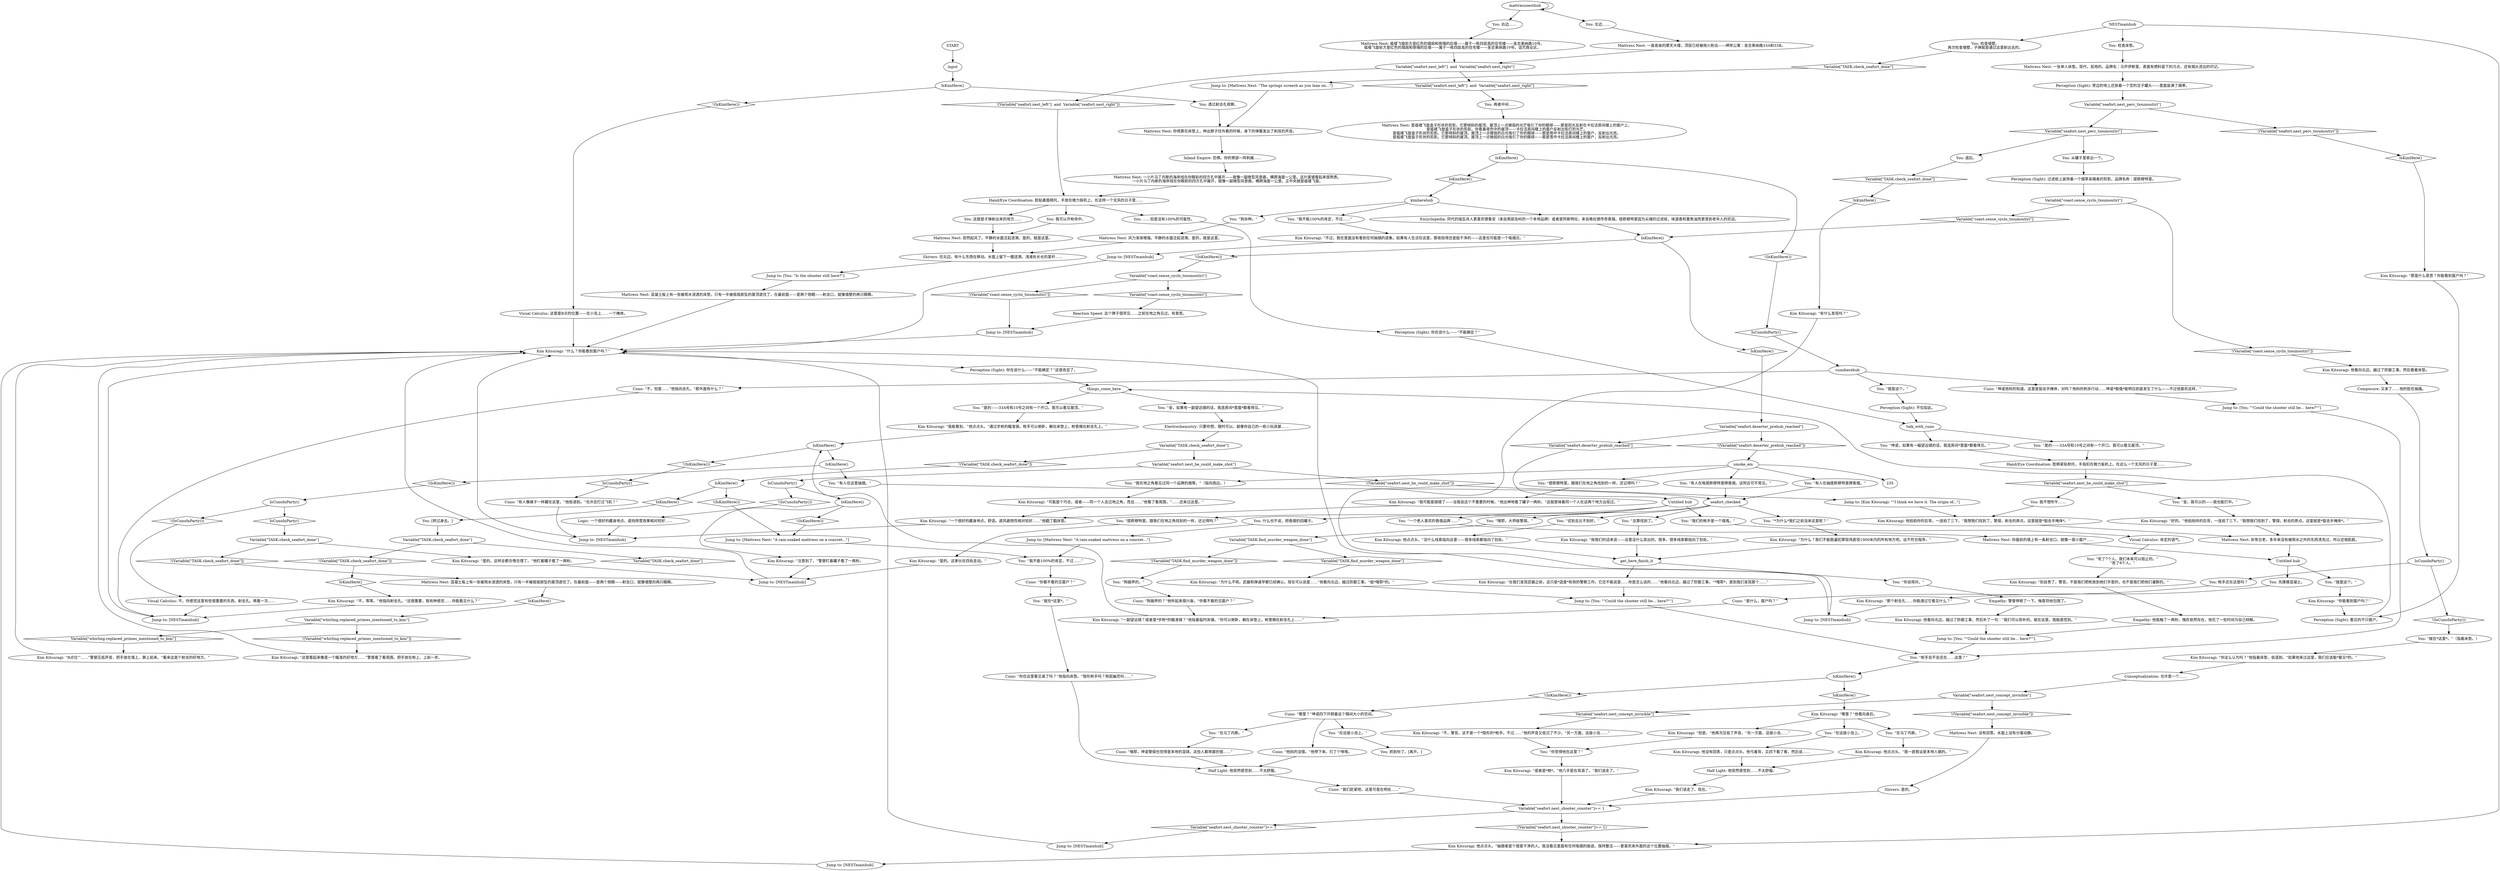# SEAFORT / MATTRESS NEST
# (in front of double embrasure looking over the bay, into whirling window, ends check island task, shot was made here)
# ==================================================
digraph G {
	  0 [label="START"];
	  1 [label="input"];
	  2 [label="Composure: 又来了……他的脸在抽搐。"];
	  3 [label="Jump to: [You: \"Is the shooter still here?\"]"];
	  4 [label="Logic: 一个很好的藏身地点。遮挡雨雪效果相对较好……"];
	  5 [label="Kim Kitsuragi: “这里看起来像是一个瞄准的好地方……”警督看了看周围，把手放在枪上，上前一步。"];
	  6 [label="You: “总算找到了。”"];
	  7 [label="You: ……但是没有100%的可能性。"];
	  8 [label="Shivers: 在北边，有什么东西在移动。水面上留下一圈涟漪。浅滩处长长的茎杆……"];
	  9 [label="You: “在这座小岛上。”"];
	  10 [label="Shivers: 是的。"];
	  11 [label="Cuno: “你在这里看见谁了吗？”他指向床垫。“隐形枪手吗？狗屁幽灵吗……”"];
	  12 [label="You: “坤诺，如果有一幅望远镜的话，我连房间*里面*都看得见。”"];
	  13 [label="Variable[\"seafort.deserter_prehub_reached\"]"];
	  14 [label="Variable[\"seafort.deserter_prehub_reached\"]", shape=diamond];
	  15 [label="!(Variable[\"seafort.deserter_prehub_reached\"])", shape=diamond];
	  16 [label="IsKimHere()"];
	  17 [label="IsKimHere()", shape=diamond];
	  18 [label="!(IsKimHere())", shape=diamond];
	  19 [label="Jump to: [NESTmainhub]"];
	  20 [label="Mattress Nest: 一座高耸的摩天大楼，顶层已经被炮火削去——岬岸公寓：圣吉莱纳路33A和33B。"];
	  21 [label="kimherehub"];
	  22 [label="You: “有人在抽提欧穆特里牌香烟。”"];
	  23 [label="Kim Kitsuragi: 他没有回答，只是点点头。他弓着背，又四下看了看，然后说……"];
	  24 [label="You: “你觉得他在这里？”"];
	  25 [label="You: “在马丁内斯。”"];
	  26 [label="You: “在这座小岛上。”"];
	  27 [label="You: “是的——33A号和10号之间有一个开口。我可以看见屋顶。”"];
	  28 [label="Kim Kitsuragi: “是的。这家伙在四处走动。”"];
	  29 [label="Mattress Nest: 是褴褛飞旋盒子形状的剪影。它那倾斜的屋顶。屋顶上一点微弱的光芒吸引了你的眼球——那是阳光反射在卡拉洁房间楼上的窗户上。\n是褴褛飞旋盒子形状的剪影。你看着夜色中的屋顶——卡拉洁房间楼上的窗户反射出街灯的光芒。\n是褴褛飞旋盒子形状的剪影。它那倾斜的屋顶。屋顶上一点微弱的白光吸引了你的眼球——那是雨中卡拉洁房间楼上的窗户，反射出光亮。\n是褴褛飞旋盒子形状的剪影。它那倾斜的屋顶。屋顶上一点微弱的白光吸引了你的眼球——那是雪中卡拉洁房间楼上的窗户，反射出光亮。"];
	  30 [label="You: 我不想吹牛……"];
	  31 [label="Jump to: [NESTmainhub]"];
	  32 [label="You: “哦耶。大师级警探。”"];
	  33 [label="Kim Kitsuragi: 他看向北边，越过了防御工事，然后补了一句：“我们可以弥补的。就在这里。我能感觉到。”"];
	  34 [label="IsKimHere()"];
	  35 [label="IsKimHere()", shape=diamond];
	  36 [label="!(IsKimHere())", shape=diamond];
	  37 [label="Kim Kitsuragi: “不，警官。这不是一个*隐形的*枪手。不过……”他的声音又低沉了不少。“另一方面，这座小岛……”"];
	  38 [label="You: “我们的枪手是一个烟鬼。”"];
	  39 [label="You: 先摸摸混凝土。"];
	  40 [label="You: 左边……"];
	  41 [label="Kim Kitsuragi: “你能看到窗户吗？”"];
	  42 [label="Kim Kitsuragi: “好的。”他拍拍你的后背，一连拍了三下。“我想我们找到了，警探。射击的原点。这里就是*狙击手掩体*。”"];
	  43 [label="Jump to: [NESTmainhub]"];
	  44 [label="You: “你说得对。”"];
	  45 [label="Kim Kitsuragi: “哪里？”他看向身后。"];
	  46 [label="Kim Kitsuragi: “或者是*她*。”他几乎是在耳语了。“我们该走了。”"];
	  47 [label="Kim Kitsuragi: “B点位'''……”警督压低声音，把手放在墙上，靠上前来。“看来这是个射击的好地方。”"];
	  48 [label="Kim Kitsuragi: “我能看到，”他点点头。“通过步枪的瞄准镜。枪手可以俯卧，躺在床垫上，枪管搁在射击孔上。”"];
	  49 [label="Kim Kitsuragi: 他点点头。“没什么线索指向这里——很多线索都指向了别处。”"];
	  50 [label="Cuno: “狗娘养的？”他听起来很兴奋。“你看不看的见窗户？”"];
	  51 [label="Visual Calculus: 不。你感觉这里有些很重要的东西。射击孔。再看一次……"];
	  52 [label="Jump to: [NESTmainhub]"];
	  53 [label="Kim Kitsuragi: “按我们的话来说——这里没什么突出的。很多，很多线索都指向了别处。”"];
	  54 [label="You: 检查床垫。"];
	  55 [label="You: 两者中间……"];
	  56 [label="You: “金，如果有一副望远镜的话，我连房间*里面*都看得见。”"];
	  57 [label="Variable[\"whirling.replaced_primes_mentioned_to_kim\"]"];
	  58 [label="Variable[\"whirling.replaced_primes_mentioned_to_kim\"]", shape=diamond];
	  59 [label="!(Variable[\"whirling.replaced_primes_mentioned_to_kim\"])", shape=diamond];
	  60 [label="You: “枪手会不会还在……这里？”"];
	  61 [label="Variable[\"seafort.nest_concept_invisible\"]"];
	  62 [label="Variable[\"seafort.nest_concept_invisible\"]", shape=diamond];
	  63 [label="!(Variable[\"seafort.nest_concept_invisible\"])", shape=diamond];
	  64 [label="You: “就是这个。”"];
	  65 [label="Untitled hub"];
	  66 [label="Jump to: [You: \"\"Could the shooter still be... here?\"\"]"];
	  67 [label="Variable[\"seafort.nest_shooter_counter\"]== 1"];
	  68 [label="Variable[\"seafort.nest_shooter_counter\"]== 1", shape=diamond];
	  69 [label="!(Variable[\"seafort.nest_shooter_counter\"]== 1)", shape=diamond];
	  70 [label="Mattress Nest: 你倚靠在床垫上，伸出脖子往外看的时候，身下的弹簧发出了刺耳的声音。"];
	  71 [label="You: 退后。"];
	  72 [label="You: 右边……"];
	  73 [label="smoke_em"];
	  74 [label="Kim Kitsuragi: “别自责了，警官。不是我们把枪放到他们手里的，也不是我们把他们灌醉的。”"];
	  75 [label="You: 我可以开枪命中。"];
	  76 [label="You: 这就是子弹射出来的地方……"];
	  77 [label="Conceptualization: 也许是一个……"];
	  78 [label="Kim Kitsuragi: 他点点头。“我一直假设是本地人做的。”"];
	  79 [label="Jump to: [Mattress Nest: \"A rain-soaked mattress on a concret...\"]"];
	  80 [label="Cuno: “哦耶，坤诺警探也觉得是本地的混球。这些人都卑鄙的很……”"];
	  81 [label="You: “提欧穆特里。跟我们在地之角找到的一样，还记得吗？”"];
	  82 [label="Jump to: [Mattress Nest: \"A rain-soaked mattress on a concret...\"]"];
	  83 [label="Perception (Sight): 看见的不只窗户。"];
	  84 [label="Variable[\"coast.sense_cyclo_tioumoutiri\"]"];
	  85 [label="Variable[\"coast.sense_cyclo_tioumoutiri\"]", shape=diamond];
	  86 [label="!(Variable[\"coast.sense_cyclo_tioumoutiri\"])", shape=diamond];
	  87 [label="Kim Kitsuragi: “不，等等。”他指向射击孔。“这很重要，我有种感觉……你能看见什么？”"];
	  88 [label="Kim Kitsuragi: 他拍拍你的后背，一连拍了三下。“我想我们找到了，警探。射击的原点。这里就是*狙击手掩体*。”"];
	  89 [label="IsKimHere()"];
	  90 [label="IsKimHere()", shape=diamond];
	  91 [label="!(IsKimHere())", shape=diamond];
	  92 [label="You: “在马丁内斯。”"];
	  93 [label="Kim Kitsuragi: “你这么认为吗？”他指着床垫，低语到。“如果他来过这里，我们应该能*看见*的。”"];
	  94 [label="Kim Kitsuragi: “我们该走了。现在。”"];
	  95 [label="cunoherehub"];
	  96 [label="Cuno: “哪里？”坤诺四下环顾着这个隔间大小的空间。"];
	  97 [label="Kim Kitsuragi: “为什么不呢。武器和弹道学都已经确认。现在可以说是……”他看向北边，越过防御工事。“挺*哦耶*的。”"];
	  98 [label="Jump to: [You: \"\"Could the shooter still be... here?\"\"]"];
	  99 [label="Mattress Nest: 一小片马丁内斯的海岸线在你眼前的四方孔中展开——就像一副微型风景画，横跨海面一公里。这片废墟看起来很熟悉。\n一小片马丁内斯的海岸线在你眼前的四方孔中展开，就像一副微型风景画，横跨海面一公里。正中央就是褴褛飞旋。"];
	  100 [label="Electrochemistry: 只要你想，随时可以。就像你自己的一栋小玩具屋……"];
	  101 [label="You: “*为什么*我们之前没来这里呢？”"];
	  102 [label="Visual Calculus: 这里是B点的位置——在小岛上……一个掩体。"];
	  103 [label="Perception (Sight): 旁边的地上还放着一个空的豆子罐头——里面装满了烟蒂。"];
	  104 [label="Variable[\"seafort.nest_perc_tioumoutiri\"]"];
	  105 [label="Variable[\"seafort.nest_perc_tioumoutiri\"]", shape=diamond];
	  106 [label="!(Variable[\"seafort.nest_perc_tioumoutiri\"])", shape=diamond];
	  107 [label="Jump to: [NESTmainhub]"];
	  108 [label="Kim Kitsuragi: “为什么？我们不能跑遍犯罪现场直径1000米内的所有地方吧。这不符合程序。”"];
	  109 [label="IsKimHere()"];
	  110 [label="IsKimHere()", shape=diamond];
	  111 [label="!(IsKimHere())", shape=diamond];
	  112 [label="Variable[\"coast.sense_cyclo_tioumoutiri\"]"];
	  113 [label="Variable[\"coast.sense_cyclo_tioumoutiri\"]", shape=diamond];
	  114 [label="!(Variable[\"coast.sense_cyclo_tioumoutiri\"])", shape=diamond];
	  115 [label="Variable[\"seafort.nest_left\"]  and  Variable[\"seafort.nest_right\"]"];
	  116 [label="Variable[\"seafort.nest_left\"]  and  Variable[\"seafort.nest_right\"]", shape=diamond];
	  117 [label="!(Variable[\"seafort.nest_left\"]  and  Variable[\"seafort.nest_right\"])", shape=diamond];
	  118 [label="Jump to: [NESTmainhub]"];
	  119 [label="things_come_here"];
	  120 [label="You: “有人在吸提欧穆特里牌香烟。这附近可不常见。”"];
	  121 [label="Kim Kitsuragi: “我可能是搞错了——当我说这个不重要的时候。”他出神地看了罐子一两秒。“这就意味着同一个人在这两个地方出现过。”"];
	  122 [label="Jump to: [Kim Kitsuragi: \"\"I think we have it. The origin of...\"]"];
	  123 [label="get_here_finish_it"];
	  124 [label="Cuno: “我们赶紧吧。这里可是在明处……”"];
	  125 [label="talk_with_cuno"];
	  126 [label="Untitled hub"];
	  127 [label="Perception (Sight): 过滤纸上装饰着一个烟草采摘者的剪影。品牌名称：提欧穆特里。"];
	  128 [label="Jump to: [NESTmainhub]"];
	  129 [label="You: “我在地之角看见过同一个品牌的烟蒂。”（指向西边。）"];
	  130 [label="Perception (Sight): 你在说什么——“不能确定？”这很肯定了。"];
	  131 [label="You: “迟到总比不到好。”"];
	  132 [label="Mattress Nest: 突然起风了。平静的水面泛起涟漪。是的，就是这里。"];
	  133 [label="Cuno: “有人像婊子一样藏在这里，”他低语到。“也许还打过飞机？”"];
	  134 [label="You: “一个老人喜欢的香烟品牌……”"];
	  135 [label="Reaction Speed: 这个牌子很罕见……之前在地之角见过。有意思。"];
	  136 [label="Jump to: [You: \"\"Could the shooter still be... here?\"\"]"];
	  137 [label="Mattress Nest: 一张单人床垫。现代，民用的。品牌名：马乔伊斯里。表面有燃料留下的污点，还有烟头烫出的印记。"];
	  138 [label="Mattress Nest: 褴褛飞旋前方是红色的烟囱和倒塌的后墙——属于一栋四层高的住宅楼——圣吉莱纳路10号。\n褴褛飞旋前方是红色的烟囱和倒塌的后墙——属于一栋四层高的住宅楼——圣吉莱纳路10号。诅咒商业区。"];
	  139 [label="You: “狗杂种。”"];
	  140 [label="Jump to: [NESTmainhub]"];
	  141 [label="IsCunoInParty()"];
	  142 [label="IsCunoInParty()", shape=diamond];
	  143 [label="!(IsCunoInParty())", shape=diamond];
	  144 [label="Variable[\"TASK.find_murder_weapon_done\"]"];
	  145 [label="Variable[\"TASK.find_murder_weapon_done\"]", shape=diamond];
	  146 [label="!(Variable[\"TASK.find_murder_weapon_done\"])", shape=diamond];
	  147 [label="Inland Empire: 恐惧。你的胃部一阵刺痛……"];
	  148 [label="You: “金，我可以的——我也能打中。”"];
	  149 [label="You: “提欧穆特里。跟我们在地之角找到的一样，还记得吗？”"];
	  150 [label="Kim Kitsuragi: “可能是个巧合。或者——同一个人去过地之角，而且……”他看了看周围，“……还来过这里。”"];
	  151 [label="Cuno: “你看不看的见窗户？”"];
	  152 [label="Jump to: [Mattress Nest: \"The springs screech as you lean on...\"]"];
	  153 [label="You: 从罐子里拿出一个。"];
	  154 [label="You: “我不能100%的肯定，不过……”"];
	  155 [label="You: “是的——33A号和10号之间有一个开口。我可以看见屋顶。”"];
	  156 [label="Variable[\"TASK.check_seafort_done\"]"];
	  157 [label="Variable[\"TASK.check_seafort_done\"]", shape=diamond];
	  158 [label="!(Variable[\"TASK.check_seafort_done\"])", shape=diamond];
	  159 [label="Kim Kitsuragi: “有什么发现吗？”"];
	  160 [label="You: 什么也不说，把香烟扔回罐子。"];
	  161 [label="Half Light: 他突然感觉到……不太舒服。"];
	  162 [label="Half Light: 他突然感觉到……不太舒服。"];
	  163 [label="You: 检查墙壁。\n再次检查墙壁，子弹就是通过这里射出去的。"];
	  164 [label="NESTmainhub"];
	  165 [label="Kim Kitsuragi: “什么？你能看到窗户吗？”"];
	  166 [label="Kim Kitsuragi: “不过，我在里面没有看到任何抽烟的迹象。如果有人生活在这里，那收拾得还是挺干净的——这里也可能是一个吸烟点。”"];
	  167 [label="Kim Kitsuragi: “一个很好的藏身地点。舒适。遮风避雨性相对较好……”他戳了戳床垫。"];
	  168 [label="Kim Kitsuragi: “那是什么意思？你能看到窗户吗？”"];
	  169 [label="Mattress Nest: 风力渐渐增强。平静的水面泛起涟漪。是的，就是这里。"];
	  170 [label="Perception (Sight): 你在说什么——“不能确定？”"];
	  171 [label="You: “就在*这里*。”"];
	  172 [label="Cuno: “他妈的没错。”他停下来。打了个哆嗦。"];
	  173 [label="You: 抓到你了。[离开。]"];
	  174 [label="mattressnesthub"];
	  175 [label="Hand/Eye Coordination: 脸贴着面颊托，手放在微力扳机上。在这样一个无风的日子里……"];
	  176 [label="You: “就在*这里*。”（指着床垫。）"];
	  177 [label="Kim Kitsuragi: “但是。”他再次压低了声音。“另一方面，这座小岛……”"];
	  178 [label="Mattress Nest: 没有回答。水面上没有分毫动静。"];
	  179 [label="Cuno: “是什么，窗户吗？”"];
	  180 [label="Perception (Sight): 不仅如此。"];
	  181 [label="Kim Kitsuragi: “一副望远镜？或者是*步枪*的瞄准镜？”他指着临时床铺。“你可以俯卧，躺在床垫上，枪管搁在射击孔上……”"];
	  182 [label="Variable[\"TASK.check_seafort_done\"]"];
	  183 [label="Variable[\"TASK.check_seafort_done\"]", shape=diamond];
	  184 [label="!(Variable[\"TASK.check_seafort_done\"])", shape=diamond];
	  185 [label="Variable[\"seafort.nest_he_could_make_shot\"]"];
	  186 [label="Variable[\"seafort.nest_he_could_make_shot\"]", shape=diamond];
	  187 [label="!(Variable[\"seafort.nest_he_could_make_shot\"])", shape=diamond];
	  188 [label="IsCunoInParty()"];
	  189 [label="IsCunoInParty()", shape=diamond];
	  190 [label="!(IsCunoInParty())", shape=diamond];
	  191 [label="IsKimHere()"];
	  192 [label="IsKimHere()", shape=diamond];
	  193 [label="!(IsKimHere())", shape=diamond];
	  194 [label="Kim Kitsuragi: “注意到了。”警督盯着罐子看了一两秒。"];
	  195 [label="Visual Calculus: 肯定的语气。"];
	  196 [label="Mattress Nest: 非常古老，多年来没有被雨水之外的东西清洗过，所以还很肮脏。"];
	  197 [label="Kim Kitsuragi: “那个射击孔……你能透过它看见什么？”"];
	  198 [label="You: [转过身去。]"];
	  199 [label="Kim Kitsuragi: 他点点头。“抽烟者是个很爱干净的人。我没看见里面有任何吸烟的痕迹。保持整洁——更喜欢来外面的这个位置抽烟。”"];
	  200 [label="seafort_checked"];
	  201 [label="You: “死了7个人。我们本来可以阻止的。”\n“死了6个人。”"];
	  202 [label="Kim Kitsuragi: “在我们发现武器之前，这只是*适度*有效的警察工作。它还不能说是……你是怎么说的……”他看向北边，越过了防御工事。“*哦耶*，直到我们发现那个……”"];
	  203 [label="You: “狗娘养的。”"];
	  204 [label="Cuno: “不，但是……”他指向击孔。“那外面有什么？”"];
	  205 [label="Variable[\"TASK.check_seafort_done\"]"];
	  206 [label="Variable[\"TASK.check_seafort_done\"]", shape=diamond];
	  207 [label="!(Variable[\"TASK.check_seafort_done\"])", shape=diamond];
	  208 [label="Kim Kitsuragi: “是的。这样全都合情合理了。”他盯着罐子看了一两秒。"];
	  209 [label="Mattress Nest: 你面前的墙上有一条射击口。就像一扇小窗户……"];
	  210 [label="Mattress Nest: 混凝土板上有一张被雨水浸透的床垫，只有一半被摇摇欲坠的屋顶遮住了。在最前面——是两个炮眼——射击口，就像墙壁的两只眼睛。"];
	  211 [label="IsKimHere()"];
	  212 [label="IsKimHere()", shape=diamond];
	  213 [label="!(IsKimHere())", shape=diamond];
	  214 [label="You: 透过射击孔观察。"];
	  215 [label="You: “就是这个。”"];
	  216 [label="Encyclopedia: 同代的瑞瓦肖人更喜欢德鲁安（来自南部岛屿的一个本地品牌）或者是阿斯特拉，来自格拉德传奇香烟。提欧穆特里因为尖端的过滤纸，味道香和重焦油而更受到老年人的欢迎。"];
	  217 [label="Kim Kitsuragi: 他看向北边，越过了防御工事。然后看着床垫。"];
	  218 [label="Empathy: 警督停顿了一下。悔意将他包围了。"];
	  219 [label="Empathy: 他抵触了一两秒。愧疚依然存在，他花了一些时间为自己辩解。"];
	  220 [label="IsCunoInParty()"];
	  221 [label="IsCunoInParty()", shape=diamond];
	  222 [label="!(IsCunoInParty())", shape=diamond];
	  223 [label="You: 枪手还在这里吗？"];
	  224 [label="Mattress Nest: 混凝土板上有一张被雨水浸透的床垫，只有一半被摇摇欲坠的屋顶遮住了。在最前面——是两个炮眼——射击口，就像墙壁的两只眼睛。"];
	  225 [label="You: “我不能100%的肯定，不过……”"];
	  226 [label="Cuno: “坤诺他妈的知道。这里是狙击手掩体，对吗？他妈的刺杀行动……坤诺*勉强*能明白到底发生了什么——不过他喜欢这样。”"];
	  227 [label="Hand/Eye Coordination: 脸颊紧贴枪托，手指扣在微力扳机上。在这么一个无风的日子里……"];
	  228 [label="IsKimHere()"];
	  229 [label="IsKimHere()", shape=diamond];
	  230 [label="!(IsKimHere())", shape=diamond];
	  231 [label="IsKimHere()"];
	  232 [label="IsKimHere()", shape=diamond];
	  233 [label="!(IsKimHere())", shape=diamond];
	  234 [label="You: “有人在这里抽烟。”"];
	  0 -> 1
	  1 -> 211
	  2 -> 220
	  3 -> 224
	  4 -> 107
	  5 -> 165
	  6 -> 53
	  7 -> 170
	  8 -> 3
	  9 -> 23
	  10 -> 67
	  11 -> 162
	  12 -> 227
	  13 -> 14
	  13 -> 15
	  14 -> 65
	  15 -> 73
	  16 -> 17
	  16 -> 18
	  17 -> 13
	  18 -> 112
	  19 -> 165
	  20 -> 115
	  21 -> 216
	  21 -> 154
	  21 -> 139
	  22 -> 200
	  23 -> 161
	  24 -> 46
	  25 -> 80
	  26 -> 173
	  27 -> 227
	  28 -> 52
	  29 -> 34
	  30 -> 88
	  31 -> 165
	  32 -> 144
	  33 -> 98
	  34 -> 35
	  34 -> 36
	  35 -> 21
	  36 -> 221
	  37 -> 24
	  38 -> 195
	  39 -> 197
	  40 -> 20
	  41 -> 83
	  42 -> 196
	  43 -> 165
	  44 -> 218
	  45 -> 9
	  45 -> 177
	  45 -> 92
	  46 -> 67
	  47 -> 165
	  48 -> 228
	  49 -> 123
	  50 -> 181
	  51 -> 31
	  52 -> 165
	  53 -> 123
	  54 -> 137
	  55 -> 29
	  56 -> 100
	  57 -> 58
	  57 -> 59
	  58 -> 47
	  59 -> 5
	  60 -> 89
	  61 -> 62
	  61 -> 63
	  62 -> 37
	  63 -> 178
	  64 -> 180
	  65 -> 38
	  65 -> 81
	  65 -> 134
	  65 -> 160
	  66 -> 60
	  67 -> 68
	  67 -> 69
	  68 -> 118
	  69 -> 199
	  70 -> 147
	  71 -> 183
	  72 -> 138
	  73 -> 129
	  73 -> 235
	  73 -> 149
	  73 -> 22
	  73 -> 120
	  74 -> 219
	  75 -> 132
	  76 -> 132
	  77 -> 61
	  78 -> 161
	  79 -> 225
	  80 -> 162
	  81 -> 28
	  82 -> 225
	  83 -> 119
	  84 -> 85
	  84 -> 86
	  85 -> 16
	  86 -> 217
	  87 -> 31
	  88 -> 196
	  89 -> 90
	  89 -> 91
	  90 -> 45
	  91 -> 96
	  92 -> 78
	  93 -> 77
	  94 -> 67
	  95 -> 64
	  95 -> 226
	  95 -> 204
	  96 -> 25
	  96 -> 26
	  96 -> 172
	  97 -> 66
	  98 -> 60
	  99 -> 175
	  100 -> 182
	  101 -> 108
	  102 -> 165
	  103 -> 104
	  104 -> 105
	  104 -> 106
	  105 -> 153
	  105 -> 71
	  106 -> 229
	  107 -> 165
	  108 -> 123
	  109 -> 110
	  109 -> 111
	  110 -> 198
	  111 -> 79
	  112 -> 113
	  112 -> 114
	  113 -> 135
	  114 -> 19
	  115 -> 116
	  115 -> 117
	  116 -> 55
	  117 -> 175
	  118 -> 165
	  119 -> 56
	  119 -> 155
	  120 -> 200
	  121 -> 167
	  122 -> 88
	  123 -> 202
	  123 -> 44
	  124 -> 67
	  125 -> 27
	  125 -> 12
	  126 -> 215
	  126 -> 39
	  127 -> 84
	  128 -> 165
	  129 -> 150
	  130 -> 119
	  131 -> 49
	  132 -> 8
	  133 -> 107
	  134 -> 209
	  135 -> 19
	  136 -> 60
	  137 -> 103
	  138 -> 115
	  139 -> 169
	  140 -> 165
	  141 -> 142
	  141 -> 143
	  142 -> 205
	  143 -> 51
	  144 -> 145
	  144 -> 146
	  145 -> 97
	  146 -> 203
	  147 -> 99
	  148 -> 42
	  149 -> 121
	  150 -> 167
	  151 -> 171
	  152 -> 70
	  153 -> 127
	  154 -> 166
	  155 -> 48
	  156 -> 157
	  156 -> 158
	  158 -> 232
	  159 -> 128
	  160 -> 82
	  161 -> 94
	  162 -> 124
	  163 -> 206
	  164 -> 163
	  164 -> 54
	  164 -> 199
	  165 -> 130
	  166 -> 140
	  167 -> 107
	  168 -> 83
	  169 -> 8
	  170 -> 125
	  171 -> 11
	  172 -> 162
	  174 -> 40
	  174 -> 72
	  174 -> 174
	  175 -> 75
	  175 -> 76
	  175 -> 7
	  176 -> 93
	  177 -> 24
	  178 -> 10
	  179 -> 181
	  180 -> 125
	  181 -> 228
	  182 -> 184
	  182 -> 185
	  183 -> 192
	  184 -> 109
	  185 -> 187
	  185 -> 188
	  186 -> 148
	  186 -> 30
	  187 -> 122
	  188 -> 190
	  188 -> 191
	  189 -> 133
	  190 -> 4
	  191 -> 193
	  191 -> 194
	  192 -> 159
	  193 -> 79
	  194 -> 52
	  195 -> 201
	  196 -> 126
	  197 -> 128
	  198 -> 156
	  199 -> 43
	  200 -> 32
	  200 -> 131
	  200 -> 101
	  200 -> 6
	  201 -> 74
	  202 -> 66
	  203 -> 50
	  204 -> 31
	  205 -> 208
	  205 -> 207
	  206 -> 152
	  207 -> 210
	  208 -> 52
	  209 -> 126
	  210 -> 212
	  211 -> 213
	  211 -> 214
	  212 -> 57
	  213 -> 102
	  214 -> 70
	  215 -> 41
	  216 -> 16
	  217 -> 2
	  218 -> 33
	  219 -> 98
	  220 -> 222
	  220 -> 223
	  221 -> 95
	  222 -> 176
	  223 -> 179
	  224 -> 165
	  225 -> 151
	  226 -> 136
	  227 -> 186
	  228 -> 230
	  228 -> 231
	  229 -> 168
	  230 -> 189
	  231 -> 233
	  231 -> 234
	  232 -> 87
	  233 -> 141
	  234 -> 200
}

